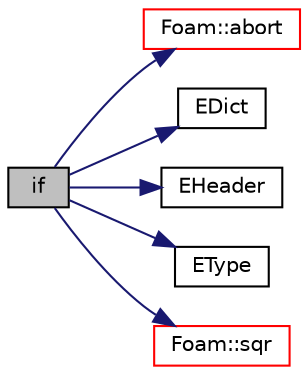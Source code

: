 digraph "if"
{
  bgcolor="transparent";
  edge [fontname="Helvetica",fontsize="10",labelfontname="Helvetica",labelfontsize="10"];
  node [fontname="Helvetica",fontsize="10",shape=record];
  rankdir="LR";
  Node1 [label="if",height=0.2,width=0.4,color="black", fillcolor="grey75", style="filled", fontcolor="black"];
  Node1 -> Node2 [color="midnightblue",fontsize="10",style="solid",fontname="Helvetica"];
  Node2 [label="Foam::abort",height=0.2,width=0.4,color="red",URL="$a10974.html#a447107a607d03e417307c203fa5fb44b"];
  Node1 -> Node3 [color="midnightblue",fontsize="10",style="solid",fontname="Helvetica"];
  Node3 [label="EDict",height=0.2,width=0.4,color="black",URL="$a03979.html#a3835242c81c915a53fc6da1aefe15a5e"];
  Node1 -> Node4 [color="midnightblue",fontsize="10",style="solid",fontname="Helvetica"];
  Node4 [label="EHeader",height=0.2,width=0.4,color="black",URL="$a03979.html#a7b44c98f42eae0367580cb92e85af0a0"];
  Node1 -> Node5 [color="midnightblue",fontsize="10",style="solid",fontname="Helvetica"];
  Node5 [label="EType",height=0.2,width=0.4,color="black",URL="$a03979.html#a4e36afac59f3b65135a44c2803950d05"];
  Node1 -> Node6 [color="midnightblue",fontsize="10",style="solid",fontname="Helvetica"];
  Node6 [label="Foam::sqr",height=0.2,width=0.4,color="red",URL="$a10974.html#a277dc11c581d53826ab5090b08f3b17b"];
}
